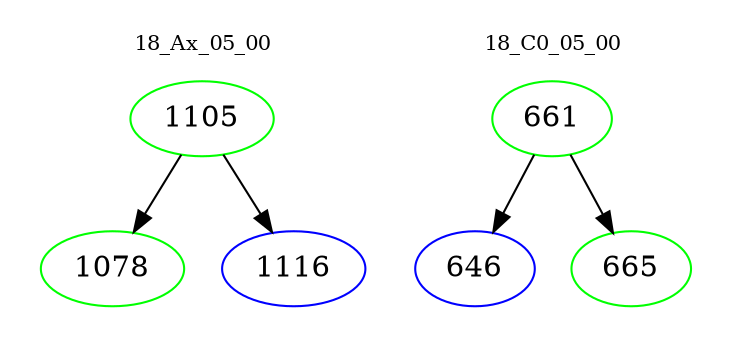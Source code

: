 digraph{
subgraph cluster_0 {
color = white
label = "18_Ax_05_00";
fontsize=10;
T0_1105 [label="1105", color="green"]
T0_1105 -> T0_1078 [color="black"]
T0_1078 [label="1078", color="green"]
T0_1105 -> T0_1116 [color="black"]
T0_1116 [label="1116", color="blue"]
}
subgraph cluster_1 {
color = white
label = "18_C0_05_00";
fontsize=10;
T1_661 [label="661", color="green"]
T1_661 -> T1_646 [color="black"]
T1_646 [label="646", color="blue"]
T1_661 -> T1_665 [color="black"]
T1_665 [label="665", color="green"]
}
}
